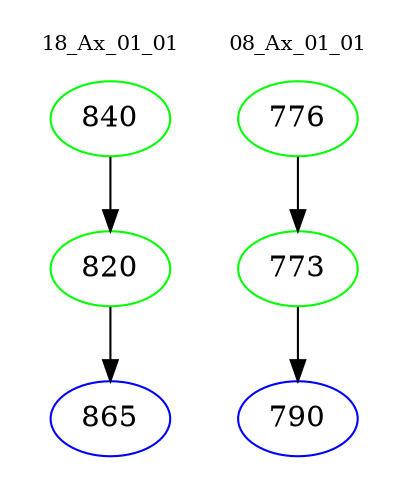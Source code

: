 digraph{
subgraph cluster_0 {
color = white
label = "18_Ax_01_01";
fontsize=10;
T0_840 [label="840", color="green"]
T0_840 -> T0_820 [color="black"]
T0_820 [label="820", color="green"]
T0_820 -> T0_865 [color="black"]
T0_865 [label="865", color="blue"]
}
subgraph cluster_1 {
color = white
label = "08_Ax_01_01";
fontsize=10;
T1_776 [label="776", color="green"]
T1_776 -> T1_773 [color="black"]
T1_773 [label="773", color="green"]
T1_773 -> T1_790 [color="black"]
T1_790 [label="790", color="blue"]
}
}
